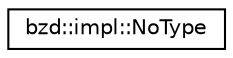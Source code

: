 digraph "Graphical Class Hierarchy"
{
  edge [fontname="Helvetica",fontsize="10",labelfontname="Helvetica",labelfontsize="10"];
  node [fontname="Helvetica",fontsize="10",shape=record];
  rankdir="LR";
  Node0 [label="bzd::impl::NoType",height=0.2,width=0.4,color="black", fillcolor="white", style="filled",URL="$structbzd_1_1impl_1_1NoType.html"];
}
